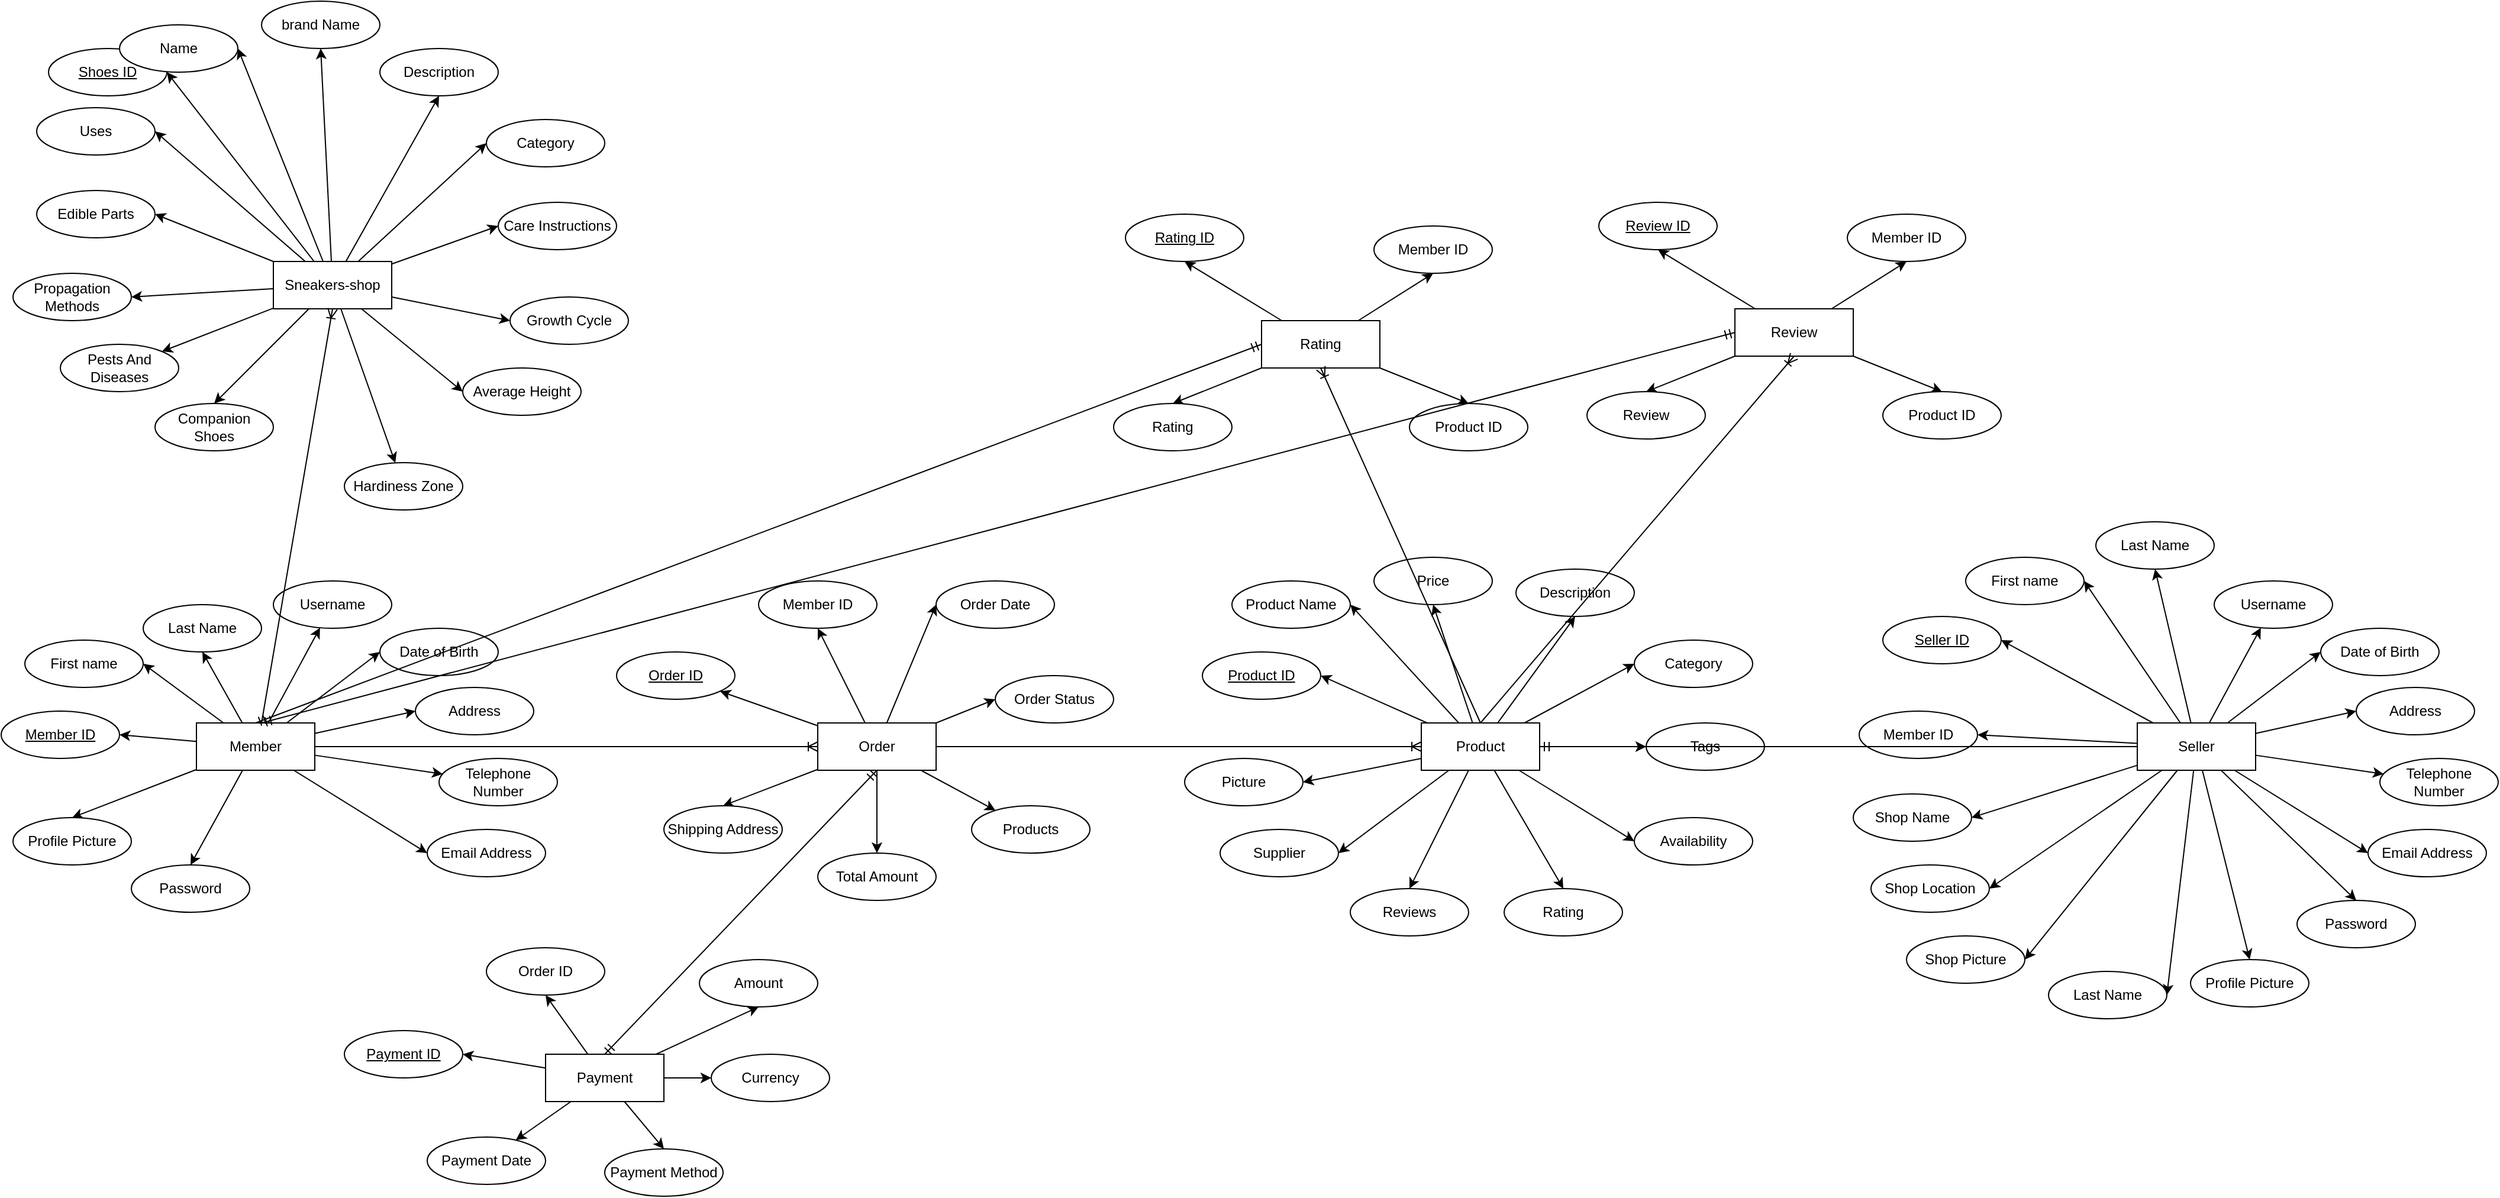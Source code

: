 <mxfile version="21.6.2" type="device">
  <diagram name="Page-1" id="AFhsF8op9Y9TW3zyhBiD">
    <mxGraphModel dx="2100" dy="2182" grid="1" gridSize="10" guides="1" tooltips="1" connect="1" arrows="1" fold="1" page="1" pageScale="1" pageWidth="850" pageHeight="1100" math="0" shadow="0">
      <root>
        <mxCell id="0" />
        <mxCell id="1" parent="0" />
        <mxCell id="vxhg9_nKQ87Y8Qyns_xk-20" style="rounded=0;orthogonalLoop=1;jettySize=auto;html=1;entryX=1;entryY=0.5;entryDx=0;entryDy=0;labelBackgroundColor=none;fontColor=default;" parent="1" source="Pf63q6bYd26DnOZfkLJH-1" target="Pf63q6bYd26DnOZfkLJH-2" edge="1">
          <mxGeometry relative="1" as="geometry" />
        </mxCell>
        <mxCell id="vxhg9_nKQ87Y8Qyns_xk-21" style="rounded=0;orthogonalLoop=1;jettySize=auto;html=1;entryX=1;entryY=0.5;entryDx=0;entryDy=0;labelBackgroundColor=none;fontColor=default;" parent="1" source="Pf63q6bYd26DnOZfkLJH-1" target="vxhg9_nKQ87Y8Qyns_xk-1" edge="1">
          <mxGeometry relative="1" as="geometry" />
        </mxCell>
        <mxCell id="vxhg9_nKQ87Y8Qyns_xk-23" value="" style="rounded=0;orthogonalLoop=1;jettySize=auto;html=1;labelBackgroundColor=none;fontColor=default;" parent="1" source="Pf63q6bYd26DnOZfkLJH-1" target="vxhg9_nKQ87Y8Qyns_xk-11" edge="1">
          <mxGeometry relative="1" as="geometry" />
        </mxCell>
        <mxCell id="vxhg9_nKQ87Y8Qyns_xk-24" style="rounded=0;orthogonalLoop=1;jettySize=auto;html=1;entryX=0.5;entryY=1;entryDx=0;entryDy=0;labelBackgroundColor=none;fontColor=default;" parent="1" source="Pf63q6bYd26DnOZfkLJH-1" target="vxhg9_nKQ87Y8Qyns_xk-2" edge="1">
          <mxGeometry relative="1" as="geometry" />
        </mxCell>
        <mxCell id="vxhg9_nKQ87Y8Qyns_xk-25" style="rounded=0;orthogonalLoop=1;jettySize=auto;html=1;entryX=0;entryY=0.5;entryDx=0;entryDy=0;labelBackgroundColor=none;fontColor=default;" parent="1" source="Pf63q6bYd26DnOZfkLJH-1" target="vxhg9_nKQ87Y8Qyns_xk-12" edge="1">
          <mxGeometry relative="1" as="geometry" />
        </mxCell>
        <mxCell id="vxhg9_nKQ87Y8Qyns_xk-26" style="rounded=0;orthogonalLoop=1;jettySize=auto;html=1;entryX=0;entryY=0.5;entryDx=0;entryDy=0;labelBackgroundColor=none;fontColor=default;" parent="1" source="Pf63q6bYd26DnOZfkLJH-1" target="vxhg9_nKQ87Y8Qyns_xk-13" edge="1">
          <mxGeometry relative="1" as="geometry" />
        </mxCell>
        <mxCell id="vxhg9_nKQ87Y8Qyns_xk-27" style="rounded=0;orthogonalLoop=1;jettySize=auto;html=1;labelBackgroundColor=none;fontColor=default;" parent="1" source="Pf63q6bYd26DnOZfkLJH-1" target="vxhg9_nKQ87Y8Qyns_xk-14" edge="1">
          <mxGeometry relative="1" as="geometry" />
        </mxCell>
        <mxCell id="vxhg9_nKQ87Y8Qyns_xk-28" style="rounded=0;orthogonalLoop=1;jettySize=auto;html=1;entryX=0;entryY=0.5;entryDx=0;entryDy=0;labelBackgroundColor=none;fontColor=default;" parent="1" source="Pf63q6bYd26DnOZfkLJH-1" target="vxhg9_nKQ87Y8Qyns_xk-15" edge="1">
          <mxGeometry relative="1" as="geometry" />
        </mxCell>
        <mxCell id="vxhg9_nKQ87Y8Qyns_xk-29" style="rounded=0;orthogonalLoop=1;jettySize=auto;html=1;entryX=0.5;entryY=0;entryDx=0;entryDy=0;labelBackgroundColor=none;fontColor=default;" parent="1" source="Pf63q6bYd26DnOZfkLJH-1" target="vxhg9_nKQ87Y8Qyns_xk-16" edge="1">
          <mxGeometry relative="1" as="geometry" />
        </mxCell>
        <mxCell id="vxhg9_nKQ87Y8Qyns_xk-30" style="rounded=0;orthogonalLoop=1;jettySize=auto;html=1;entryX=0.5;entryY=0;entryDx=0;entryDy=0;labelBackgroundColor=none;fontColor=default;" parent="1" source="Pf63q6bYd26DnOZfkLJH-1" target="vxhg9_nKQ87Y8Qyns_xk-17" edge="1">
          <mxGeometry relative="1" as="geometry" />
        </mxCell>
        <mxCell id="Pf63q6bYd26DnOZfkLJH-1" value="Member" style="whiteSpace=wrap;html=1;align=center;labelBackgroundColor=none;" parent="1" vertex="1">
          <mxGeometry x="325" y="290" width="100" height="40" as="geometry" />
        </mxCell>
        <mxCell id="Pf63q6bYd26DnOZfkLJH-2" value="Member ID" style="ellipse;whiteSpace=wrap;html=1;align=center;fontStyle=4;labelBackgroundColor=none;" parent="1" vertex="1">
          <mxGeometry x="160" y="280" width="100" height="40" as="geometry" />
        </mxCell>
        <mxCell id="vxhg9_nKQ87Y8Qyns_xk-1" value="First name" style="ellipse;whiteSpace=wrap;html=1;align=center;labelBackgroundColor=none;" parent="1" vertex="1">
          <mxGeometry x="180" y="220" width="100" height="40" as="geometry" />
        </mxCell>
        <mxCell id="vxhg9_nKQ87Y8Qyns_xk-2" value="Last Name" style="ellipse;whiteSpace=wrap;html=1;align=center;labelBackgroundColor=none;" parent="1" vertex="1">
          <mxGeometry x="280" y="190" width="100" height="40" as="geometry" />
        </mxCell>
        <mxCell id="vxhg9_nKQ87Y8Qyns_xk-11" value="Username" style="ellipse;whiteSpace=wrap;html=1;align=center;labelBackgroundColor=none;" parent="1" vertex="1">
          <mxGeometry x="390" y="170" width="100" height="40" as="geometry" />
        </mxCell>
        <mxCell id="vxhg9_nKQ87Y8Qyns_xk-12" value="Date of Birth" style="ellipse;whiteSpace=wrap;html=1;align=center;labelBackgroundColor=none;" parent="1" vertex="1">
          <mxGeometry x="480" y="210" width="100" height="40" as="geometry" />
        </mxCell>
        <mxCell id="vxhg9_nKQ87Y8Qyns_xk-13" value="Address" style="ellipse;whiteSpace=wrap;html=1;align=center;labelBackgroundColor=none;" parent="1" vertex="1">
          <mxGeometry x="510" y="260" width="100" height="40" as="geometry" />
        </mxCell>
        <mxCell id="vxhg9_nKQ87Y8Qyns_xk-14" value="Telephone Number" style="ellipse;whiteSpace=wrap;html=1;align=center;labelBackgroundColor=none;" parent="1" vertex="1">
          <mxGeometry x="530" y="320" width="100" height="40" as="geometry" />
        </mxCell>
        <mxCell id="vxhg9_nKQ87Y8Qyns_xk-15" value="Email Address" style="ellipse;whiteSpace=wrap;html=1;align=center;labelBackgroundColor=none;" parent="1" vertex="1">
          <mxGeometry x="520" y="380" width="100" height="40" as="geometry" />
        </mxCell>
        <mxCell id="vxhg9_nKQ87Y8Qyns_xk-16" value="Password" style="ellipse;whiteSpace=wrap;html=1;align=center;labelBackgroundColor=none;" parent="1" vertex="1">
          <mxGeometry x="270" y="410" width="100" height="40" as="geometry" />
        </mxCell>
        <mxCell id="vxhg9_nKQ87Y8Qyns_xk-17" value="Profile Picture" style="ellipse;whiteSpace=wrap;html=1;align=center;labelBackgroundColor=none;" parent="1" vertex="1">
          <mxGeometry x="170" y="370" width="100" height="40" as="geometry" />
        </mxCell>
        <mxCell id="vxhg9_nKQ87Y8Qyns_xk-43" value="" style="rounded=0;orthogonalLoop=1;jettySize=auto;html=1;labelBackgroundColor=none;fontColor=default;" parent="1" source="vxhg9_nKQ87Y8Qyns_xk-32" target="vxhg9_nKQ87Y8Qyns_xk-33" edge="1">
          <mxGeometry relative="1" as="geometry" />
        </mxCell>
        <mxCell id="vxhg9_nKQ87Y8Qyns_xk-45" style="rounded=0;orthogonalLoop=1;jettySize=auto;html=1;entryX=0.5;entryY=1;entryDx=0;entryDy=0;labelBackgroundColor=none;fontColor=default;" parent="1" source="vxhg9_nKQ87Y8Qyns_xk-32" target="vxhg9_nKQ87Y8Qyns_xk-34" edge="1">
          <mxGeometry relative="1" as="geometry" />
        </mxCell>
        <mxCell id="vxhg9_nKQ87Y8Qyns_xk-46" style="rounded=0;orthogonalLoop=1;jettySize=auto;html=1;entryX=0;entryY=0.5;entryDx=0;entryDy=0;labelBackgroundColor=none;fontColor=default;" parent="1" source="vxhg9_nKQ87Y8Qyns_xk-32" target="vxhg9_nKQ87Y8Qyns_xk-35" edge="1">
          <mxGeometry relative="1" as="geometry" />
        </mxCell>
        <mxCell id="vxhg9_nKQ87Y8Qyns_xk-47" style="rounded=0;orthogonalLoop=1;jettySize=auto;html=1;entryX=0;entryY=0.5;entryDx=0;entryDy=0;labelBackgroundColor=none;fontColor=default;" parent="1" source="vxhg9_nKQ87Y8Qyns_xk-32" target="vxhg9_nKQ87Y8Qyns_xk-36" edge="1">
          <mxGeometry relative="1" as="geometry" />
        </mxCell>
        <mxCell id="vxhg9_nKQ87Y8Qyns_xk-48" style="rounded=0;orthogonalLoop=1;jettySize=auto;html=1;labelBackgroundColor=none;fontColor=default;" parent="1" source="vxhg9_nKQ87Y8Qyns_xk-32" target="vxhg9_nKQ87Y8Qyns_xk-37" edge="1">
          <mxGeometry relative="1" as="geometry" />
        </mxCell>
        <mxCell id="vxhg9_nKQ87Y8Qyns_xk-49" style="rounded=0;orthogonalLoop=1;jettySize=auto;html=1;labelBackgroundColor=none;fontColor=default;" parent="1" source="vxhg9_nKQ87Y8Qyns_xk-32" target="vxhg9_nKQ87Y8Qyns_xk-38" edge="1">
          <mxGeometry relative="1" as="geometry" />
        </mxCell>
        <mxCell id="vxhg9_nKQ87Y8Qyns_xk-50" style="rounded=0;orthogonalLoop=1;jettySize=auto;html=1;entryX=0.5;entryY=0;entryDx=0;entryDy=0;labelBackgroundColor=none;fontColor=default;" parent="1" source="vxhg9_nKQ87Y8Qyns_xk-32" target="vxhg9_nKQ87Y8Qyns_xk-39" edge="1">
          <mxGeometry relative="1" as="geometry" />
        </mxCell>
        <mxCell id="vxhg9_nKQ87Y8Qyns_xk-32" value="Order" style="whiteSpace=wrap;html=1;align=center;labelBackgroundColor=none;" parent="1" vertex="1">
          <mxGeometry x="850" y="290" width="100" height="40" as="geometry" />
        </mxCell>
        <mxCell id="vxhg9_nKQ87Y8Qyns_xk-33" value="Order ID" style="ellipse;whiteSpace=wrap;html=1;align=center;fontStyle=4;labelBackgroundColor=none;" parent="1" vertex="1">
          <mxGeometry x="680" y="230" width="100" height="40" as="geometry" />
        </mxCell>
        <mxCell id="vxhg9_nKQ87Y8Qyns_xk-34" value="Member ID" style="ellipse;whiteSpace=wrap;html=1;align=center;labelBackgroundColor=none;" parent="1" vertex="1">
          <mxGeometry x="800" y="170" width="100" height="40" as="geometry" />
        </mxCell>
        <mxCell id="vxhg9_nKQ87Y8Qyns_xk-35" value="Order Date" style="ellipse;whiteSpace=wrap;html=1;align=center;labelBackgroundColor=none;" parent="1" vertex="1">
          <mxGeometry x="950" y="170" width="100" height="40" as="geometry" />
        </mxCell>
        <mxCell id="vxhg9_nKQ87Y8Qyns_xk-36" value="Order Status" style="ellipse;whiteSpace=wrap;html=1;align=center;labelBackgroundColor=none;" parent="1" vertex="1">
          <mxGeometry x="1000" y="250" width="100" height="40" as="geometry" />
        </mxCell>
        <mxCell id="vxhg9_nKQ87Y8Qyns_xk-37" value="Products" style="ellipse;whiteSpace=wrap;html=1;align=center;labelBackgroundColor=none;" parent="1" vertex="1">
          <mxGeometry x="980" y="360" width="100" height="40" as="geometry" />
        </mxCell>
        <mxCell id="vxhg9_nKQ87Y8Qyns_xk-38" value="Total Amount" style="ellipse;whiteSpace=wrap;html=1;align=center;labelBackgroundColor=none;" parent="1" vertex="1">
          <mxGeometry x="850" y="400" width="100" height="40" as="geometry" />
        </mxCell>
        <mxCell id="vxhg9_nKQ87Y8Qyns_xk-39" value="Shipping Address" style="ellipse;whiteSpace=wrap;html=1;align=center;labelBackgroundColor=none;" parent="1" vertex="1">
          <mxGeometry x="720" y="360" width="100" height="40" as="geometry" />
        </mxCell>
        <mxCell id="vxhg9_nKQ87Y8Qyns_xk-52" value="" style="fontSize=12;html=1;endArrow=ERoneToMany;rounded=0;exitX=1;exitY=0.5;exitDx=0;exitDy=0;entryX=0;entryY=0.5;entryDx=0;entryDy=0;labelBackgroundColor=none;fontColor=default;" parent="1" source="Pf63q6bYd26DnOZfkLJH-1" target="vxhg9_nKQ87Y8Qyns_xk-32" edge="1">
          <mxGeometry width="100" height="100" relative="1" as="geometry">
            <mxPoint x="780" y="440" as="sourcePoint" />
            <mxPoint x="880" y="340" as="targetPoint" />
          </mxGeometry>
        </mxCell>
        <mxCell id="vxhg9_nKQ87Y8Qyns_xk-70" style="rounded=0;orthogonalLoop=1;jettySize=auto;html=1;entryX=1;entryY=0.5;entryDx=0;entryDy=0;labelBackgroundColor=none;fontColor=default;" parent="1" source="vxhg9_nKQ87Y8Qyns_xk-53" target="vxhg9_nKQ87Y8Qyns_xk-55" edge="1">
          <mxGeometry relative="1" as="geometry" />
        </mxCell>
        <mxCell id="vxhg9_nKQ87Y8Qyns_xk-71" style="rounded=0;orthogonalLoop=1;jettySize=auto;html=1;entryX=1;entryY=0.5;entryDx=0;entryDy=0;labelBackgroundColor=none;fontColor=default;" parent="1" source="vxhg9_nKQ87Y8Qyns_xk-53" target="vxhg9_nKQ87Y8Qyns_xk-60" edge="1">
          <mxGeometry relative="1" as="geometry" />
        </mxCell>
        <mxCell id="vxhg9_nKQ87Y8Qyns_xk-72" style="rounded=0;orthogonalLoop=1;jettySize=auto;html=1;entryX=0.5;entryY=1;entryDx=0;entryDy=0;labelBackgroundColor=none;fontColor=default;" parent="1" source="vxhg9_nKQ87Y8Qyns_xk-53" target="vxhg9_nKQ87Y8Qyns_xk-61" edge="1">
          <mxGeometry relative="1" as="geometry" />
        </mxCell>
        <mxCell id="vxhg9_nKQ87Y8Qyns_xk-74" style="rounded=0;orthogonalLoop=1;jettySize=auto;html=1;entryX=0.5;entryY=1;entryDx=0;entryDy=0;labelBackgroundColor=none;fontColor=default;" parent="1" source="vxhg9_nKQ87Y8Qyns_xk-53" target="vxhg9_nKQ87Y8Qyns_xk-62" edge="1">
          <mxGeometry relative="1" as="geometry" />
        </mxCell>
        <mxCell id="vxhg9_nKQ87Y8Qyns_xk-75" style="rounded=0;orthogonalLoop=1;jettySize=auto;html=1;entryX=0;entryY=0.5;entryDx=0;entryDy=0;labelBackgroundColor=none;fontColor=default;" parent="1" source="vxhg9_nKQ87Y8Qyns_xk-53" target="vxhg9_nKQ87Y8Qyns_xk-63" edge="1">
          <mxGeometry relative="1" as="geometry" />
        </mxCell>
        <mxCell id="vxhg9_nKQ87Y8Qyns_xk-76" style="rounded=0;orthogonalLoop=1;jettySize=auto;html=1;entryX=0;entryY=0.5;entryDx=0;entryDy=0;labelBackgroundColor=none;fontColor=default;" parent="1" source="vxhg9_nKQ87Y8Qyns_xk-53" target="vxhg9_nKQ87Y8Qyns_xk-64" edge="1">
          <mxGeometry relative="1" as="geometry" />
        </mxCell>
        <mxCell id="vxhg9_nKQ87Y8Qyns_xk-77" style="rounded=0;orthogonalLoop=1;jettySize=auto;html=1;entryX=0;entryY=0.5;entryDx=0;entryDy=0;labelBackgroundColor=none;fontColor=default;" parent="1" source="vxhg9_nKQ87Y8Qyns_xk-53" target="vxhg9_nKQ87Y8Qyns_xk-65" edge="1">
          <mxGeometry relative="1" as="geometry" />
        </mxCell>
        <mxCell id="vxhg9_nKQ87Y8Qyns_xk-78" style="rounded=0;orthogonalLoop=1;jettySize=auto;html=1;entryX=0.5;entryY=0;entryDx=0;entryDy=0;labelBackgroundColor=none;fontColor=default;" parent="1" source="vxhg9_nKQ87Y8Qyns_xk-53" target="vxhg9_nKQ87Y8Qyns_xk-66" edge="1">
          <mxGeometry relative="1" as="geometry" />
        </mxCell>
        <mxCell id="vxhg9_nKQ87Y8Qyns_xk-80" style="rounded=0;orthogonalLoop=1;jettySize=auto;html=1;entryX=0.5;entryY=0;entryDx=0;entryDy=0;labelBackgroundColor=none;fontColor=default;" parent="1" source="vxhg9_nKQ87Y8Qyns_xk-53" target="vxhg9_nKQ87Y8Qyns_xk-67" edge="1">
          <mxGeometry relative="1" as="geometry" />
        </mxCell>
        <mxCell id="vxhg9_nKQ87Y8Qyns_xk-81" style="rounded=0;orthogonalLoop=1;jettySize=auto;html=1;entryX=1;entryY=0.5;entryDx=0;entryDy=0;labelBackgroundColor=none;fontColor=default;" parent="1" source="vxhg9_nKQ87Y8Qyns_xk-53" target="vxhg9_nKQ87Y8Qyns_xk-68" edge="1">
          <mxGeometry relative="1" as="geometry" />
        </mxCell>
        <mxCell id="vxhg9_nKQ87Y8Qyns_xk-82" style="rounded=0;orthogonalLoop=1;jettySize=auto;html=1;entryX=1;entryY=0.5;entryDx=0;entryDy=0;labelBackgroundColor=none;fontColor=default;" parent="1" source="vxhg9_nKQ87Y8Qyns_xk-53" target="vxhg9_nKQ87Y8Qyns_xk-69" edge="1">
          <mxGeometry relative="1" as="geometry" />
        </mxCell>
        <mxCell id="vxhg9_nKQ87Y8Qyns_xk-53" value="Product" style="whiteSpace=wrap;html=1;align=center;labelBackgroundColor=none;" parent="1" vertex="1">
          <mxGeometry x="1360" y="290" width="100" height="40" as="geometry" />
        </mxCell>
        <mxCell id="vxhg9_nKQ87Y8Qyns_xk-54" value="" style="fontSize=12;html=1;endArrow=ERoneToMany;rounded=0;exitX=1;exitY=0.5;exitDx=0;exitDy=0;entryX=0;entryY=0.5;entryDx=0;entryDy=0;labelBackgroundColor=none;fontColor=default;" parent="1" source="vxhg9_nKQ87Y8Qyns_xk-32" target="vxhg9_nKQ87Y8Qyns_xk-53" edge="1">
          <mxGeometry width="100" height="100" relative="1" as="geometry">
            <mxPoint x="780" y="440" as="sourcePoint" />
            <mxPoint x="880" y="340" as="targetPoint" />
          </mxGeometry>
        </mxCell>
        <mxCell id="vxhg9_nKQ87Y8Qyns_xk-55" value="Product ID" style="ellipse;whiteSpace=wrap;html=1;align=center;fontStyle=4;labelBackgroundColor=none;" parent="1" vertex="1">
          <mxGeometry x="1175" y="230" width="100" height="40" as="geometry" />
        </mxCell>
        <mxCell id="vxhg9_nKQ87Y8Qyns_xk-60" value="Product Name" style="ellipse;whiteSpace=wrap;html=1;align=center;labelBackgroundColor=none;" parent="1" vertex="1">
          <mxGeometry x="1200" y="170" width="100" height="40" as="geometry" />
        </mxCell>
        <mxCell id="vxhg9_nKQ87Y8Qyns_xk-61" value="Price" style="ellipse;whiteSpace=wrap;html=1;align=center;labelBackgroundColor=none;" parent="1" vertex="1">
          <mxGeometry x="1320" y="150" width="100" height="40" as="geometry" />
        </mxCell>
        <mxCell id="vxhg9_nKQ87Y8Qyns_xk-62" value="Description" style="ellipse;whiteSpace=wrap;html=1;align=center;labelBackgroundColor=none;" parent="1" vertex="1">
          <mxGeometry x="1440" y="160" width="100" height="40" as="geometry" />
        </mxCell>
        <mxCell id="vxhg9_nKQ87Y8Qyns_xk-63" value="Category" style="ellipse;whiteSpace=wrap;html=1;align=center;labelBackgroundColor=none;" parent="1" vertex="1">
          <mxGeometry x="1540" y="220" width="100" height="40" as="geometry" />
        </mxCell>
        <mxCell id="vxhg9_nKQ87Y8Qyns_xk-64" value="Tags" style="ellipse;whiteSpace=wrap;html=1;align=center;labelBackgroundColor=none;" parent="1" vertex="1">
          <mxGeometry x="1550" y="290" width="100" height="40" as="geometry" />
        </mxCell>
        <mxCell id="vxhg9_nKQ87Y8Qyns_xk-65" value="Availability" style="ellipse;whiteSpace=wrap;html=1;align=center;labelBackgroundColor=none;" parent="1" vertex="1">
          <mxGeometry x="1540" y="370" width="100" height="40" as="geometry" />
        </mxCell>
        <mxCell id="vxhg9_nKQ87Y8Qyns_xk-66" value="Rating" style="ellipse;whiteSpace=wrap;html=1;align=center;labelBackgroundColor=none;" parent="1" vertex="1">
          <mxGeometry x="1430" y="430" width="100" height="40" as="geometry" />
        </mxCell>
        <mxCell id="vxhg9_nKQ87Y8Qyns_xk-67" value="Reviews" style="ellipse;whiteSpace=wrap;html=1;align=center;labelBackgroundColor=none;" parent="1" vertex="1">
          <mxGeometry x="1300" y="430" width="100" height="40" as="geometry" />
        </mxCell>
        <mxCell id="vxhg9_nKQ87Y8Qyns_xk-68" value="Supplier" style="ellipse;whiteSpace=wrap;html=1;align=center;labelBackgroundColor=none;" parent="1" vertex="1">
          <mxGeometry x="1190" y="380" width="100" height="40" as="geometry" />
        </mxCell>
        <mxCell id="vxhg9_nKQ87Y8Qyns_xk-69" value="Picture" style="ellipse;whiteSpace=wrap;html=1;align=center;labelBackgroundColor=none;" parent="1" vertex="1">
          <mxGeometry x="1160" y="320" width="100" height="40" as="geometry" />
        </mxCell>
        <mxCell id="vxhg9_nKQ87Y8Qyns_xk-94" style="rounded=0;orthogonalLoop=1;jettySize=auto;html=1;entryX=1;entryY=0.5;entryDx=0;entryDy=0;labelBackgroundColor=none;fontColor=default;" parent="1" source="vxhg9_nKQ87Y8Qyns_xk-84" target="vxhg9_nKQ87Y8Qyns_xk-87" edge="1">
          <mxGeometry relative="1" as="geometry" />
        </mxCell>
        <mxCell id="vxhg9_nKQ87Y8Qyns_xk-95" style="rounded=0;orthogonalLoop=1;jettySize=auto;html=1;entryX=0.5;entryY=1;entryDx=0;entryDy=0;labelBackgroundColor=none;fontColor=default;" parent="1" source="vxhg9_nKQ87Y8Qyns_xk-84" target="vxhg9_nKQ87Y8Qyns_xk-88" edge="1">
          <mxGeometry relative="1" as="geometry" />
        </mxCell>
        <mxCell id="vxhg9_nKQ87Y8Qyns_xk-96" style="rounded=0;orthogonalLoop=1;jettySize=auto;html=1;entryX=0.5;entryY=1;entryDx=0;entryDy=0;labelBackgroundColor=none;fontColor=default;" parent="1" source="vxhg9_nKQ87Y8Qyns_xk-84" target="vxhg9_nKQ87Y8Qyns_xk-89" edge="1">
          <mxGeometry relative="1" as="geometry" />
        </mxCell>
        <mxCell id="vxhg9_nKQ87Y8Qyns_xk-97" style="rounded=0;orthogonalLoop=1;jettySize=auto;html=1;entryX=0;entryY=0.5;entryDx=0;entryDy=0;labelBackgroundColor=none;fontColor=default;" parent="1" source="vxhg9_nKQ87Y8Qyns_xk-84" target="vxhg9_nKQ87Y8Qyns_xk-90" edge="1">
          <mxGeometry relative="1" as="geometry" />
        </mxCell>
        <mxCell id="vxhg9_nKQ87Y8Qyns_xk-98" style="rounded=0;orthogonalLoop=1;jettySize=auto;html=1;entryX=0.5;entryY=0;entryDx=0;entryDy=0;labelBackgroundColor=none;fontColor=default;" parent="1" source="vxhg9_nKQ87Y8Qyns_xk-84" target="vxhg9_nKQ87Y8Qyns_xk-91" edge="1">
          <mxGeometry relative="1" as="geometry" />
        </mxCell>
        <mxCell id="vxhg9_nKQ87Y8Qyns_xk-99" style="rounded=0;orthogonalLoop=1;jettySize=auto;html=1;labelBackgroundColor=none;fontColor=default;" parent="1" source="vxhg9_nKQ87Y8Qyns_xk-84" target="vxhg9_nKQ87Y8Qyns_xk-92" edge="1">
          <mxGeometry relative="1" as="geometry" />
        </mxCell>
        <mxCell id="vxhg9_nKQ87Y8Qyns_xk-84" value="Payment" style="whiteSpace=wrap;html=1;align=center;labelBackgroundColor=none;" parent="1" vertex="1">
          <mxGeometry x="620" y="570" width="100" height="40" as="geometry" />
        </mxCell>
        <mxCell id="vxhg9_nKQ87Y8Qyns_xk-86" value="" style="fontSize=12;html=1;endArrow=ERmandOne;startArrow=ERmandOne;rounded=0;entryX=0.5;entryY=1;entryDx=0;entryDy=0;exitX=0.5;exitY=0;exitDx=0;exitDy=0;labelBackgroundColor=none;fontColor=default;" parent="1" source="vxhg9_nKQ87Y8Qyns_xk-84" target="vxhg9_nKQ87Y8Qyns_xk-32" edge="1">
          <mxGeometry width="100" height="100" relative="1" as="geometry">
            <mxPoint x="830" y="470" as="sourcePoint" />
            <mxPoint x="930" y="370" as="targetPoint" />
          </mxGeometry>
        </mxCell>
        <mxCell id="vxhg9_nKQ87Y8Qyns_xk-87" value="Payment ID" style="ellipse;whiteSpace=wrap;html=1;align=center;fontStyle=4;labelBackgroundColor=none;" parent="1" vertex="1">
          <mxGeometry x="450" y="550" width="100" height="40" as="geometry" />
        </mxCell>
        <mxCell id="vxhg9_nKQ87Y8Qyns_xk-88" value="Order ID" style="ellipse;whiteSpace=wrap;html=1;align=center;labelBackgroundColor=none;" parent="1" vertex="1">
          <mxGeometry x="570" y="480" width="100" height="40" as="geometry" />
        </mxCell>
        <mxCell id="vxhg9_nKQ87Y8Qyns_xk-89" value="Amount" style="ellipse;whiteSpace=wrap;html=1;align=center;labelBackgroundColor=none;" parent="1" vertex="1">
          <mxGeometry x="750" y="490" width="100" height="40" as="geometry" />
        </mxCell>
        <mxCell id="vxhg9_nKQ87Y8Qyns_xk-90" value="Currency" style="ellipse;whiteSpace=wrap;html=1;align=center;labelBackgroundColor=none;" parent="1" vertex="1">
          <mxGeometry x="760" y="570" width="100" height="40" as="geometry" />
        </mxCell>
        <mxCell id="vxhg9_nKQ87Y8Qyns_xk-91" value="Payment Method" style="ellipse;whiteSpace=wrap;html=1;align=center;labelBackgroundColor=none;" parent="1" vertex="1">
          <mxGeometry x="670" y="650" width="100" height="40" as="geometry" />
        </mxCell>
        <mxCell id="vxhg9_nKQ87Y8Qyns_xk-92" value="Payment Date" style="ellipse;whiteSpace=wrap;html=1;align=center;labelBackgroundColor=none;" parent="1" vertex="1">
          <mxGeometry x="520" y="640" width="100" height="40" as="geometry" />
        </mxCell>
        <mxCell id="xvgSW02Jdr_Vk1jisue1-54" style="rounded=0;orthogonalLoop=1;jettySize=auto;html=1;entryX=0.5;entryY=1;entryDx=0;entryDy=0;" parent="1" source="xvgSW02Jdr_Vk1jisue1-48" target="xvgSW02Jdr_Vk1jisue1-49" edge="1">
          <mxGeometry relative="1" as="geometry" />
        </mxCell>
        <mxCell id="xvgSW02Jdr_Vk1jisue1-55" style="rounded=0;orthogonalLoop=1;jettySize=auto;html=1;entryX=0.5;entryY=1;entryDx=0;entryDy=0;" parent="1" source="xvgSW02Jdr_Vk1jisue1-48" target="xvgSW02Jdr_Vk1jisue1-51" edge="1">
          <mxGeometry relative="1" as="geometry" />
        </mxCell>
        <mxCell id="xvgSW02Jdr_Vk1jisue1-57" style="rounded=0;orthogonalLoop=1;jettySize=auto;html=1;entryX=0.5;entryY=0;entryDx=0;entryDy=0;" parent="1" source="xvgSW02Jdr_Vk1jisue1-48" target="xvgSW02Jdr_Vk1jisue1-50" edge="1">
          <mxGeometry relative="1" as="geometry" />
        </mxCell>
        <mxCell id="xvgSW02Jdr_Vk1jisue1-58" style="rounded=0;orthogonalLoop=1;jettySize=auto;html=1;entryX=0.5;entryY=0;entryDx=0;entryDy=0;" parent="1" source="xvgSW02Jdr_Vk1jisue1-48" target="xvgSW02Jdr_Vk1jisue1-53" edge="1">
          <mxGeometry relative="1" as="geometry" />
        </mxCell>
        <mxCell id="xvgSW02Jdr_Vk1jisue1-48" value="Rating" style="whiteSpace=wrap;html=1;align=center;" parent="1" vertex="1">
          <mxGeometry x="1225" y="-50" width="100" height="40" as="geometry" />
        </mxCell>
        <mxCell id="xvgSW02Jdr_Vk1jisue1-49" value="Rating ID" style="ellipse;whiteSpace=wrap;html=1;align=center;fontStyle=4;" parent="1" vertex="1">
          <mxGeometry x="1110" y="-140" width="100" height="40" as="geometry" />
        </mxCell>
        <mxCell id="xvgSW02Jdr_Vk1jisue1-50" value="Product ID" style="ellipse;whiteSpace=wrap;html=1;align=center;" parent="1" vertex="1">
          <mxGeometry x="1350" y="20" width="100" height="40" as="geometry" />
        </mxCell>
        <mxCell id="xvgSW02Jdr_Vk1jisue1-51" value="Member ID" style="ellipse;whiteSpace=wrap;html=1;align=center;" parent="1" vertex="1">
          <mxGeometry x="1320" y="-130" width="100" height="40" as="geometry" />
        </mxCell>
        <mxCell id="xvgSW02Jdr_Vk1jisue1-53" value="Rating" style="ellipse;whiteSpace=wrap;html=1;align=center;" parent="1" vertex="1">
          <mxGeometry x="1100" y="20" width="100" height="40" as="geometry" />
        </mxCell>
        <mxCell id="xvgSW02Jdr_Vk1jisue1-59" style="rounded=0;orthogonalLoop=1;jettySize=auto;html=1;entryX=0.5;entryY=1;entryDx=0;entryDy=0;" parent="1" source="xvgSW02Jdr_Vk1jisue1-63" target="xvgSW02Jdr_Vk1jisue1-64" edge="1">
          <mxGeometry relative="1" as="geometry" />
        </mxCell>
        <mxCell id="xvgSW02Jdr_Vk1jisue1-60" style="rounded=0;orthogonalLoop=1;jettySize=auto;html=1;entryX=0.5;entryY=1;entryDx=0;entryDy=0;" parent="1" source="xvgSW02Jdr_Vk1jisue1-63" target="xvgSW02Jdr_Vk1jisue1-66" edge="1">
          <mxGeometry relative="1" as="geometry" />
        </mxCell>
        <mxCell id="xvgSW02Jdr_Vk1jisue1-61" style="rounded=0;orthogonalLoop=1;jettySize=auto;html=1;entryX=0.5;entryY=0;entryDx=0;entryDy=0;" parent="1" source="xvgSW02Jdr_Vk1jisue1-63" target="xvgSW02Jdr_Vk1jisue1-65" edge="1">
          <mxGeometry relative="1" as="geometry" />
        </mxCell>
        <mxCell id="xvgSW02Jdr_Vk1jisue1-62" style="rounded=0;orthogonalLoop=1;jettySize=auto;html=1;entryX=0.5;entryY=0;entryDx=0;entryDy=0;" parent="1" source="xvgSW02Jdr_Vk1jisue1-63" target="xvgSW02Jdr_Vk1jisue1-67" edge="1">
          <mxGeometry relative="1" as="geometry" />
        </mxCell>
        <mxCell id="xvgSW02Jdr_Vk1jisue1-63" value="Review" style="whiteSpace=wrap;html=1;align=center;" parent="1" vertex="1">
          <mxGeometry x="1625" y="-60" width="100" height="40" as="geometry" />
        </mxCell>
        <mxCell id="xvgSW02Jdr_Vk1jisue1-64" value="Review ID" style="ellipse;whiteSpace=wrap;html=1;align=center;fontStyle=4;" parent="1" vertex="1">
          <mxGeometry x="1510" y="-150" width="100" height="40" as="geometry" />
        </mxCell>
        <mxCell id="xvgSW02Jdr_Vk1jisue1-65" value="Product ID" style="ellipse;whiteSpace=wrap;html=1;align=center;" parent="1" vertex="1">
          <mxGeometry x="1750" y="10" width="100" height="40" as="geometry" />
        </mxCell>
        <mxCell id="xvgSW02Jdr_Vk1jisue1-66" value="Member ID" style="ellipse;whiteSpace=wrap;html=1;align=center;" parent="1" vertex="1">
          <mxGeometry x="1720" y="-140" width="100" height="40" as="geometry" />
        </mxCell>
        <mxCell id="xvgSW02Jdr_Vk1jisue1-67" value="Review" style="ellipse;whiteSpace=wrap;html=1;align=center;" parent="1" vertex="1">
          <mxGeometry x="1500" y="10" width="100" height="40" as="geometry" />
        </mxCell>
        <mxCell id="xvgSW02Jdr_Vk1jisue1-68" value="" style="fontSize=12;html=1;endArrow=ERoneToMany;rounded=0;exitX=0.5;exitY=0;exitDx=0;exitDy=0;entryX=0.5;entryY=1;entryDx=0;entryDy=0;" parent="1" source="vxhg9_nKQ87Y8Qyns_xk-53" target="xvgSW02Jdr_Vk1jisue1-48" edge="1">
          <mxGeometry width="100" height="100" relative="1" as="geometry">
            <mxPoint x="1560" y="330" as="sourcePoint" />
            <mxPoint x="1660" y="230" as="targetPoint" />
          </mxGeometry>
        </mxCell>
        <mxCell id="xvgSW02Jdr_Vk1jisue1-69" value="" style="fontSize=12;html=1;endArrow=ERoneToMany;rounded=0;exitX=0.5;exitY=0;exitDx=0;exitDy=0;entryX=0.5;entryY=1;entryDx=0;entryDy=0;" parent="1" source="vxhg9_nKQ87Y8Qyns_xk-53" target="xvgSW02Jdr_Vk1jisue1-63" edge="1">
          <mxGeometry width="100" height="100" relative="1" as="geometry">
            <mxPoint x="1560" y="330" as="sourcePoint" />
            <mxPoint x="1660" y="230" as="targetPoint" />
          </mxGeometry>
        </mxCell>
        <mxCell id="xvgSW02Jdr_Vk1jisue1-111" style="rounded=0;orthogonalLoop=1;jettySize=auto;html=1;entryX=0.5;entryY=1;entryDx=0;entryDy=0;" parent="1" source="xvgSW02Jdr_Vk1jisue1-131" target="xvgSW02Jdr_Vk1jisue1-134" edge="1">
          <mxGeometry relative="1" as="geometry" />
        </mxCell>
        <mxCell id="xvgSW02Jdr_Vk1jisue1-112" style="rounded=0;orthogonalLoop=1;jettySize=auto;html=1;entryX=0.5;entryY=1;entryDx=0;entryDy=0;" parent="1" source="xvgSW02Jdr_Vk1jisue1-131" target="xvgSW02Jdr_Vk1jisue1-135" edge="1">
          <mxGeometry relative="1" as="geometry" />
        </mxCell>
        <mxCell id="xvgSW02Jdr_Vk1jisue1-113" style="rounded=0;orthogonalLoop=1;jettySize=auto;html=1;entryX=0;entryY=0.5;entryDx=0;entryDy=0;" parent="1" source="xvgSW02Jdr_Vk1jisue1-131" target="xvgSW02Jdr_Vk1jisue1-137" edge="1">
          <mxGeometry relative="1" as="geometry" />
        </mxCell>
        <mxCell id="xvgSW02Jdr_Vk1jisue1-114" style="rounded=0;orthogonalLoop=1;jettySize=auto;html=1;entryX=0;entryY=0.5;entryDx=0;entryDy=0;" parent="1" source="xvgSW02Jdr_Vk1jisue1-131" target="xvgSW02Jdr_Vk1jisue1-138" edge="1">
          <mxGeometry relative="1" as="geometry" />
        </mxCell>
        <mxCell id="xvgSW02Jdr_Vk1jisue1-115" style="rounded=0;orthogonalLoop=1;jettySize=auto;html=1;entryX=0;entryY=0.5;entryDx=0;entryDy=0;" parent="1" source="xvgSW02Jdr_Vk1jisue1-131" target="xvgSW02Jdr_Vk1jisue1-136" edge="1">
          <mxGeometry relative="1" as="geometry" />
        </mxCell>
        <mxCell id="xvgSW02Jdr_Vk1jisue1-116" style="rounded=0;orthogonalLoop=1;jettySize=auto;html=1;entryX=0;entryY=0.5;entryDx=0;entryDy=0;" parent="1" source="xvgSW02Jdr_Vk1jisue1-131" target="xvgSW02Jdr_Vk1jisue1-139" edge="1">
          <mxGeometry relative="1" as="geometry" />
        </mxCell>
        <mxCell id="xvgSW02Jdr_Vk1jisue1-122" style="rounded=0;orthogonalLoop=1;jettySize=auto;html=1;" parent="1" source="xvgSW02Jdr_Vk1jisue1-131" target="xvgSW02Jdr_Vk1jisue1-145" edge="1">
          <mxGeometry relative="1" as="geometry" />
        </mxCell>
        <mxCell id="xvgSW02Jdr_Vk1jisue1-123" style="rounded=0;orthogonalLoop=1;jettySize=auto;html=1;entryX=0.5;entryY=0;entryDx=0;entryDy=0;" parent="1" source="xvgSW02Jdr_Vk1jisue1-131" target="xvgSW02Jdr_Vk1jisue1-151" edge="1">
          <mxGeometry relative="1" as="geometry" />
        </mxCell>
        <mxCell id="xvgSW02Jdr_Vk1jisue1-124" style="rounded=0;orthogonalLoop=1;jettySize=auto;html=1;" parent="1" source="xvgSW02Jdr_Vk1jisue1-131" target="xvgSW02Jdr_Vk1jisue1-150" edge="1">
          <mxGeometry relative="1" as="geometry" />
        </mxCell>
        <mxCell id="xvgSW02Jdr_Vk1jisue1-125" style="rounded=0;orthogonalLoop=1;jettySize=auto;html=1;entryX=1;entryY=0.5;entryDx=0;entryDy=0;" parent="1" source="xvgSW02Jdr_Vk1jisue1-131" target="xvgSW02Jdr_Vk1jisue1-149" edge="1">
          <mxGeometry relative="1" as="geometry" />
        </mxCell>
        <mxCell id="xvgSW02Jdr_Vk1jisue1-127" style="rounded=0;orthogonalLoop=1;jettySize=auto;html=1;entryX=1;entryY=0.5;entryDx=0;entryDy=0;" parent="1" source="xvgSW02Jdr_Vk1jisue1-131" target="xvgSW02Jdr_Vk1jisue1-147" edge="1">
          <mxGeometry relative="1" as="geometry" />
        </mxCell>
        <mxCell id="xvgSW02Jdr_Vk1jisue1-128" style="rounded=0;orthogonalLoop=1;jettySize=auto;html=1;entryX=1;entryY=0.5;entryDx=0;entryDy=0;" parent="1" source="xvgSW02Jdr_Vk1jisue1-131" target="xvgSW02Jdr_Vk1jisue1-146" edge="1">
          <mxGeometry relative="1" as="geometry" />
        </mxCell>
        <mxCell id="xvgSW02Jdr_Vk1jisue1-129" style="rounded=0;orthogonalLoop=1;jettySize=auto;html=1;entryX=1;entryY=0.5;entryDx=0;entryDy=0;" parent="1" source="xvgSW02Jdr_Vk1jisue1-131" target="xvgSW02Jdr_Vk1jisue1-132" edge="1">
          <mxGeometry relative="1" as="geometry" />
        </mxCell>
        <mxCell id="xvgSW02Jdr_Vk1jisue1-130" style="rounded=0;orthogonalLoop=1;jettySize=auto;html=1;entryX=1;entryY=0.5;entryDx=0;entryDy=0;" parent="1" source="xvgSW02Jdr_Vk1jisue1-131" target="xvgSW02Jdr_Vk1jisue1-133" edge="1">
          <mxGeometry relative="1" as="geometry" />
        </mxCell>
        <mxCell id="xvgSW02Jdr_Vk1jisue1-131" value="Sneakers-shop" style="whiteSpace=wrap;html=1;align=center;" parent="1" vertex="1">
          <mxGeometry x="390" y="-100" width="100" height="40" as="geometry" />
        </mxCell>
        <mxCell id="xvgSW02Jdr_Vk1jisue1-132" value="Shoes ID" style="ellipse;whiteSpace=wrap;html=1;align=center;fontStyle=4;" parent="1" vertex="1">
          <mxGeometry x="200" y="-280" width="100" height="40" as="geometry" />
        </mxCell>
        <mxCell id="xvgSW02Jdr_Vk1jisue1-133" value="Name" style="ellipse;whiteSpace=wrap;html=1;align=center;" parent="1" vertex="1">
          <mxGeometry x="260" y="-300" width="100" height="40" as="geometry" />
        </mxCell>
        <mxCell id="xvgSW02Jdr_Vk1jisue1-134" value="brand Name" style="ellipse;whiteSpace=wrap;html=1;align=center;" parent="1" vertex="1">
          <mxGeometry x="380" y="-320" width="100" height="40" as="geometry" />
        </mxCell>
        <mxCell id="xvgSW02Jdr_Vk1jisue1-135" value="Description" style="ellipse;whiteSpace=wrap;html=1;align=center;" parent="1" vertex="1">
          <mxGeometry x="480" y="-280" width="100" height="40" as="geometry" />
        </mxCell>
        <mxCell id="xvgSW02Jdr_Vk1jisue1-136" value="Growth Cycle" style="ellipse;whiteSpace=wrap;html=1;align=center;" parent="1" vertex="1">
          <mxGeometry x="590" y="-70" width="100" height="40" as="geometry" />
        </mxCell>
        <mxCell id="xvgSW02Jdr_Vk1jisue1-137" value="Category" style="ellipse;whiteSpace=wrap;html=1;align=center;" parent="1" vertex="1">
          <mxGeometry x="570" y="-220" width="100" height="40" as="geometry" />
        </mxCell>
        <mxCell id="xvgSW02Jdr_Vk1jisue1-138" value="Care Instructions" style="ellipse;whiteSpace=wrap;html=1;align=center;" parent="1" vertex="1">
          <mxGeometry x="580" y="-150" width="100" height="40" as="geometry" />
        </mxCell>
        <mxCell id="xvgSW02Jdr_Vk1jisue1-139" value="Average Height" style="ellipse;whiteSpace=wrap;html=1;align=center;" parent="1" vertex="1">
          <mxGeometry x="550" y="-10" width="100" height="40" as="geometry" />
        </mxCell>
        <mxCell id="xvgSW02Jdr_Vk1jisue1-145" value="Hardiness Zone" style="ellipse;whiteSpace=wrap;html=1;align=center;" parent="1" vertex="1">
          <mxGeometry x="450" y="70" width="100" height="40" as="geometry" />
        </mxCell>
        <mxCell id="xvgSW02Jdr_Vk1jisue1-146" value="Uses" style="ellipse;whiteSpace=wrap;html=1;align=center;" parent="1" vertex="1">
          <mxGeometry x="190" y="-230" width="100" height="40" as="geometry" />
        </mxCell>
        <mxCell id="xvgSW02Jdr_Vk1jisue1-147" value="Edible Parts" style="ellipse;whiteSpace=wrap;html=1;align=center;" parent="1" vertex="1">
          <mxGeometry x="190" y="-160" width="100" height="40" as="geometry" />
        </mxCell>
        <mxCell id="xvgSW02Jdr_Vk1jisue1-149" value="Propagation Methods" style="ellipse;whiteSpace=wrap;html=1;align=center;" parent="1" vertex="1">
          <mxGeometry x="170" y="-90" width="100" height="40" as="geometry" />
        </mxCell>
        <mxCell id="xvgSW02Jdr_Vk1jisue1-150" value="Pests And Diseases" style="ellipse;whiteSpace=wrap;html=1;align=center;" parent="1" vertex="1">
          <mxGeometry x="210" y="-30" width="100" height="40" as="geometry" />
        </mxCell>
        <mxCell id="xvgSW02Jdr_Vk1jisue1-151" value="Companion Shoes" style="ellipse;whiteSpace=wrap;html=1;align=center;" parent="1" vertex="1">
          <mxGeometry x="290" y="20" width="100" height="40" as="geometry" />
        </mxCell>
        <mxCell id="xvgSW02Jdr_Vk1jisue1-152" value="" style="fontSize=12;html=1;endArrow=ERmandOne;startArrow=ERmandOne;rounded=0;exitX=0.5;exitY=0;exitDx=0;exitDy=0;entryX=0;entryY=0.5;entryDx=0;entryDy=0;" parent="1" source="Pf63q6bYd26DnOZfkLJH-1" target="xvgSW02Jdr_Vk1jisue1-48" edge="1">
          <mxGeometry width="100" height="100" relative="1" as="geometry">
            <mxPoint x="840" y="280" as="sourcePoint" />
            <mxPoint x="940" y="180" as="targetPoint" />
          </mxGeometry>
        </mxCell>
        <mxCell id="xvgSW02Jdr_Vk1jisue1-155" value="" style="fontSize=12;html=1;endArrow=ERmandOne;startArrow=ERmandOne;rounded=0;entryX=0;entryY=0.5;entryDx=0;entryDy=0;" parent="1" target="xvgSW02Jdr_Vk1jisue1-63" edge="1">
          <mxGeometry width="100" height="100" relative="1" as="geometry">
            <mxPoint x="380" y="290" as="sourcePoint" />
            <mxPoint x="1235" y="-20" as="targetPoint" />
          </mxGeometry>
        </mxCell>
        <mxCell id="xvgSW02Jdr_Vk1jisue1-156" value="" style="fontSize=12;html=1;endArrow=ERoneToMany;rounded=0;entryX=0.5;entryY=1;entryDx=0;entryDy=0;" parent="1" target="xvgSW02Jdr_Vk1jisue1-131" edge="1">
          <mxGeometry width="100" height="100" relative="1" as="geometry">
            <mxPoint x="380" y="290" as="sourcePoint" />
            <mxPoint x="580" y="90" as="targetPoint" />
          </mxGeometry>
        </mxCell>
        <mxCell id="xvgSW02Jdr_Vk1jisue1-157" style="rounded=0;orthogonalLoop=1;jettySize=auto;html=1;entryX=1;entryY=0.5;entryDx=0;entryDy=0;labelBackgroundColor=none;fontColor=default;" parent="1" source="xvgSW02Jdr_Vk1jisue1-168" target="xvgSW02Jdr_Vk1jisue1-169" edge="1">
          <mxGeometry relative="1" as="geometry" />
        </mxCell>
        <mxCell id="xvgSW02Jdr_Vk1jisue1-158" style="rounded=0;orthogonalLoop=1;jettySize=auto;html=1;entryX=1;entryY=0.5;entryDx=0;entryDy=0;labelBackgroundColor=none;fontColor=default;" parent="1" source="xvgSW02Jdr_Vk1jisue1-168" target="xvgSW02Jdr_Vk1jisue1-170" edge="1">
          <mxGeometry relative="1" as="geometry" />
        </mxCell>
        <mxCell id="xvgSW02Jdr_Vk1jisue1-159" value="" style="rounded=0;orthogonalLoop=1;jettySize=auto;html=1;labelBackgroundColor=none;fontColor=default;" parent="1" source="xvgSW02Jdr_Vk1jisue1-168" target="xvgSW02Jdr_Vk1jisue1-172" edge="1">
          <mxGeometry relative="1" as="geometry" />
        </mxCell>
        <mxCell id="xvgSW02Jdr_Vk1jisue1-160" style="rounded=0;orthogonalLoop=1;jettySize=auto;html=1;entryX=0.5;entryY=1;entryDx=0;entryDy=0;labelBackgroundColor=none;fontColor=default;" parent="1" source="xvgSW02Jdr_Vk1jisue1-168" target="xvgSW02Jdr_Vk1jisue1-171" edge="1">
          <mxGeometry relative="1" as="geometry" />
        </mxCell>
        <mxCell id="xvgSW02Jdr_Vk1jisue1-161" style="rounded=0;orthogonalLoop=1;jettySize=auto;html=1;entryX=0;entryY=0.5;entryDx=0;entryDy=0;labelBackgroundColor=none;fontColor=default;" parent="1" source="xvgSW02Jdr_Vk1jisue1-168" target="xvgSW02Jdr_Vk1jisue1-173" edge="1">
          <mxGeometry relative="1" as="geometry" />
        </mxCell>
        <mxCell id="xvgSW02Jdr_Vk1jisue1-162" style="rounded=0;orthogonalLoop=1;jettySize=auto;html=1;entryX=0;entryY=0.5;entryDx=0;entryDy=0;labelBackgroundColor=none;fontColor=default;" parent="1" source="xvgSW02Jdr_Vk1jisue1-168" target="xvgSW02Jdr_Vk1jisue1-174" edge="1">
          <mxGeometry relative="1" as="geometry" />
        </mxCell>
        <mxCell id="xvgSW02Jdr_Vk1jisue1-163" style="rounded=0;orthogonalLoop=1;jettySize=auto;html=1;labelBackgroundColor=none;fontColor=default;" parent="1" source="xvgSW02Jdr_Vk1jisue1-168" target="xvgSW02Jdr_Vk1jisue1-175" edge="1">
          <mxGeometry relative="1" as="geometry" />
        </mxCell>
        <mxCell id="xvgSW02Jdr_Vk1jisue1-164" style="rounded=0;orthogonalLoop=1;jettySize=auto;html=1;entryX=0;entryY=0.5;entryDx=0;entryDy=0;labelBackgroundColor=none;fontColor=default;" parent="1" source="xvgSW02Jdr_Vk1jisue1-168" target="xvgSW02Jdr_Vk1jisue1-176" edge="1">
          <mxGeometry relative="1" as="geometry" />
        </mxCell>
        <mxCell id="xvgSW02Jdr_Vk1jisue1-165" style="rounded=0;orthogonalLoop=1;jettySize=auto;html=1;entryX=0.5;entryY=0;entryDx=0;entryDy=0;labelBackgroundColor=none;fontColor=default;" parent="1" source="xvgSW02Jdr_Vk1jisue1-168" target="xvgSW02Jdr_Vk1jisue1-177" edge="1">
          <mxGeometry relative="1" as="geometry" />
        </mxCell>
        <mxCell id="xvgSW02Jdr_Vk1jisue1-166" style="rounded=0;orthogonalLoop=1;jettySize=auto;html=1;entryX=0.5;entryY=0;entryDx=0;entryDy=0;labelBackgroundColor=none;fontColor=default;" parent="1" source="xvgSW02Jdr_Vk1jisue1-168" target="xvgSW02Jdr_Vk1jisue1-178" edge="1">
          <mxGeometry relative="1" as="geometry" />
        </mxCell>
        <mxCell id="xvgSW02Jdr_Vk1jisue1-167" style="rounded=0;orthogonalLoop=1;jettySize=auto;html=1;entryX=1;entryY=0.5;entryDx=0;entryDy=0;labelBackgroundColor=none;fontColor=default;" parent="1" source="xvgSW02Jdr_Vk1jisue1-168" target="xvgSW02Jdr_Vk1jisue1-179" edge="1">
          <mxGeometry relative="1" as="geometry" />
        </mxCell>
        <mxCell id="xvgSW02Jdr_Vk1jisue1-186" style="rounded=0;orthogonalLoop=1;jettySize=auto;html=1;entryX=1;entryY=0.5;entryDx=0;entryDy=0;" parent="1" source="xvgSW02Jdr_Vk1jisue1-168" target="xvgSW02Jdr_Vk1jisue1-180" edge="1">
          <mxGeometry relative="1" as="geometry" />
        </mxCell>
        <mxCell id="xvgSW02Jdr_Vk1jisue1-187" style="rounded=0;orthogonalLoop=1;jettySize=auto;html=1;entryX=1;entryY=0.5;entryDx=0;entryDy=0;" parent="1" source="xvgSW02Jdr_Vk1jisue1-168" target="xvgSW02Jdr_Vk1jisue1-181" edge="1">
          <mxGeometry relative="1" as="geometry" />
        </mxCell>
        <mxCell id="xvgSW02Jdr_Vk1jisue1-188" style="rounded=0;orthogonalLoop=1;jettySize=auto;html=1;entryX=1;entryY=0.5;entryDx=0;entryDy=0;" parent="1" source="xvgSW02Jdr_Vk1jisue1-168" target="xvgSW02Jdr_Vk1jisue1-182" edge="1">
          <mxGeometry relative="1" as="geometry" />
        </mxCell>
        <mxCell id="xvgSW02Jdr_Vk1jisue1-189" style="rounded=0;orthogonalLoop=1;jettySize=auto;html=1;entryX=1;entryY=0.5;entryDx=0;entryDy=0;" parent="1" source="xvgSW02Jdr_Vk1jisue1-168" target="xvgSW02Jdr_Vk1jisue1-183" edge="1">
          <mxGeometry relative="1" as="geometry" />
        </mxCell>
        <mxCell id="xvgSW02Jdr_Vk1jisue1-168" value="Seller" style="whiteSpace=wrap;html=1;align=center;labelBackgroundColor=none;" parent="1" vertex="1">
          <mxGeometry x="1965" y="290" width="100" height="40" as="geometry" />
        </mxCell>
        <mxCell id="xvgSW02Jdr_Vk1jisue1-169" value="Seller ID" style="ellipse;whiteSpace=wrap;html=1;align=center;fontStyle=4;labelBackgroundColor=none;" parent="1" vertex="1">
          <mxGeometry x="1750" y="200" width="100" height="40" as="geometry" />
        </mxCell>
        <mxCell id="xvgSW02Jdr_Vk1jisue1-170" value="First name" style="ellipse;whiteSpace=wrap;html=1;align=center;labelBackgroundColor=none;" parent="1" vertex="1">
          <mxGeometry x="1820" y="150" width="100" height="40" as="geometry" />
        </mxCell>
        <mxCell id="xvgSW02Jdr_Vk1jisue1-171" value="Last Name" style="ellipse;whiteSpace=wrap;html=1;align=center;labelBackgroundColor=none;" parent="1" vertex="1">
          <mxGeometry x="1930" y="120" width="100" height="40" as="geometry" />
        </mxCell>
        <mxCell id="xvgSW02Jdr_Vk1jisue1-172" value="Username" style="ellipse;whiteSpace=wrap;html=1;align=center;labelBackgroundColor=none;" parent="1" vertex="1">
          <mxGeometry x="2030" y="170" width="100" height="40" as="geometry" />
        </mxCell>
        <mxCell id="xvgSW02Jdr_Vk1jisue1-173" value="Date of Birth" style="ellipse;whiteSpace=wrap;html=1;align=center;labelBackgroundColor=none;" parent="1" vertex="1">
          <mxGeometry x="2120" y="210" width="100" height="40" as="geometry" />
        </mxCell>
        <mxCell id="xvgSW02Jdr_Vk1jisue1-174" value="Address" style="ellipse;whiteSpace=wrap;html=1;align=center;labelBackgroundColor=none;" parent="1" vertex="1">
          <mxGeometry x="2150" y="260" width="100" height="40" as="geometry" />
        </mxCell>
        <mxCell id="xvgSW02Jdr_Vk1jisue1-175" value="Telephone Number" style="ellipse;whiteSpace=wrap;html=1;align=center;labelBackgroundColor=none;" parent="1" vertex="1">
          <mxGeometry x="2170" y="320" width="100" height="40" as="geometry" />
        </mxCell>
        <mxCell id="xvgSW02Jdr_Vk1jisue1-176" value="Email Address" style="ellipse;whiteSpace=wrap;html=1;align=center;labelBackgroundColor=none;" parent="1" vertex="1">
          <mxGeometry x="2160" y="380" width="100" height="40" as="geometry" />
        </mxCell>
        <mxCell id="xvgSW02Jdr_Vk1jisue1-177" value="Password" style="ellipse;whiteSpace=wrap;html=1;align=center;labelBackgroundColor=none;" parent="1" vertex="1">
          <mxGeometry x="2100" y="440" width="100" height="40" as="geometry" />
        </mxCell>
        <mxCell id="xvgSW02Jdr_Vk1jisue1-178" value="Profile Picture" style="ellipse;whiteSpace=wrap;html=1;align=center;labelBackgroundColor=none;" parent="1" vertex="1">
          <mxGeometry x="2010" y="490" width="100" height="40" as="geometry" />
        </mxCell>
        <mxCell id="xvgSW02Jdr_Vk1jisue1-179" value="Last Name" style="ellipse;whiteSpace=wrap;html=1;align=center;labelBackgroundColor=none;" parent="1" vertex="1">
          <mxGeometry x="1890" y="500" width="100" height="40" as="geometry" />
        </mxCell>
        <mxCell id="xvgSW02Jdr_Vk1jisue1-180" value="Member ID" style="ellipse;whiteSpace=wrap;html=1;align=center;labelBackgroundColor=none;" parent="1" vertex="1">
          <mxGeometry x="1730" y="280" width="100" height="40" as="geometry" />
        </mxCell>
        <mxCell id="xvgSW02Jdr_Vk1jisue1-181" value="Shop Name" style="ellipse;whiteSpace=wrap;html=1;align=center;labelBackgroundColor=none;" parent="1" vertex="1">
          <mxGeometry x="1725" y="350" width="100" height="40" as="geometry" />
        </mxCell>
        <mxCell id="xvgSW02Jdr_Vk1jisue1-182" value="Shop Location" style="ellipse;whiteSpace=wrap;html=1;align=center;labelBackgroundColor=none;" parent="1" vertex="1">
          <mxGeometry x="1740" y="410" width="100" height="40" as="geometry" />
        </mxCell>
        <mxCell id="xvgSW02Jdr_Vk1jisue1-183" value="Shop Picture" style="ellipse;whiteSpace=wrap;html=1;align=center;labelBackgroundColor=none;" parent="1" vertex="1">
          <mxGeometry x="1770" y="470" width="100" height="40" as="geometry" />
        </mxCell>
        <mxCell id="xvgSW02Jdr_Vk1jisue1-190" value="" style="fontSize=12;html=1;endArrow=ERmandOne;rounded=0;exitX=0;exitY=0.5;exitDx=0;exitDy=0;entryX=1;entryY=0.5;entryDx=0;entryDy=0;" parent="1" source="xvgSW02Jdr_Vk1jisue1-168" target="vxhg9_nKQ87Y8Qyns_xk-53" edge="1">
          <mxGeometry width="100" height="100" relative="1" as="geometry">
            <mxPoint x="1780" y="390" as="sourcePoint" />
            <mxPoint x="1880" y="290" as="targetPoint" />
          </mxGeometry>
        </mxCell>
      </root>
    </mxGraphModel>
  </diagram>
</mxfile>
